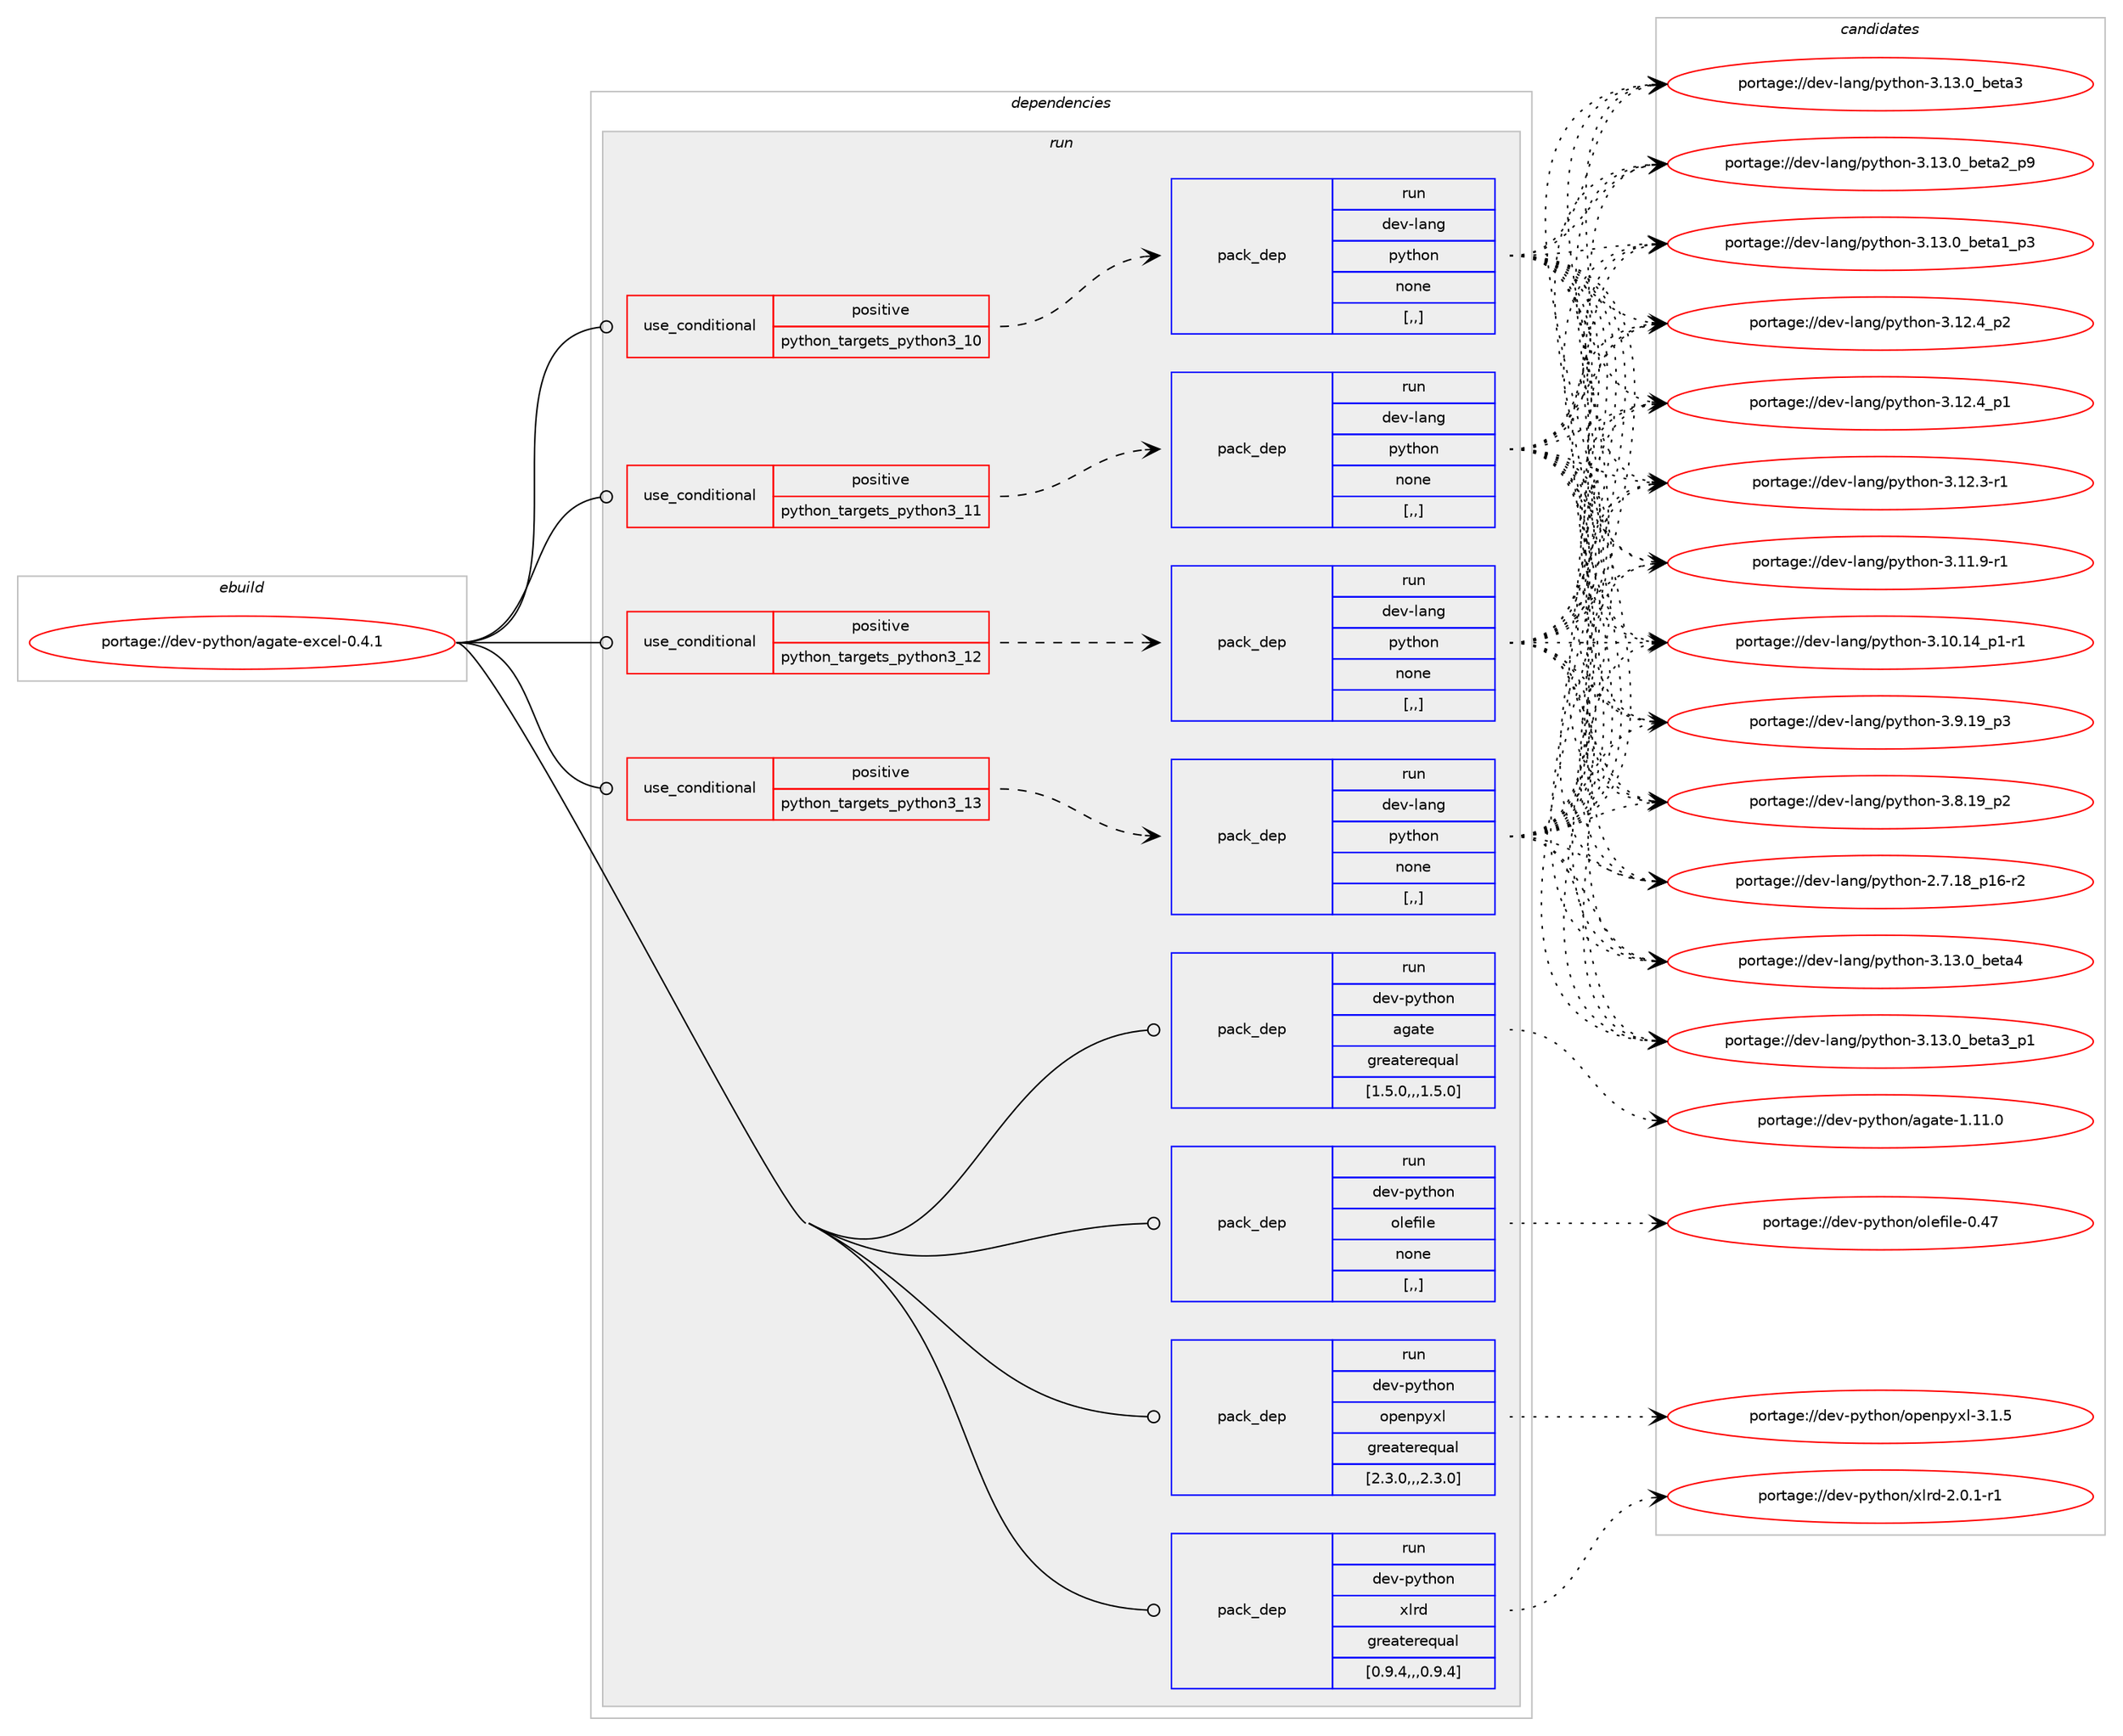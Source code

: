 digraph prolog {

# *************
# Graph options
# *************

newrank=true;
concentrate=true;
compound=true;
graph [rankdir=LR,fontname=Helvetica,fontsize=10,ranksep=1.5];#, ranksep=2.5, nodesep=0.2];
edge  [arrowhead=vee];
node  [fontname=Helvetica,fontsize=10];

# **********
# The ebuild
# **********

subgraph cluster_leftcol {
color=gray;
label=<<i>ebuild</i>>;
id [label="portage://dev-python/agate-excel-0.4.1", color=red, width=4, href="../dev-python/agate-excel-0.4.1.svg"];
}

# ****************
# The dependencies
# ****************

subgraph cluster_midcol {
color=gray;
label=<<i>dependencies</i>>;
subgraph cluster_compile {
fillcolor="#eeeeee";
style=filled;
label=<<i>compile</i>>;
}
subgraph cluster_compileandrun {
fillcolor="#eeeeee";
style=filled;
label=<<i>compile and run</i>>;
}
subgraph cluster_run {
fillcolor="#eeeeee";
style=filled;
label=<<i>run</i>>;
subgraph cond30842 {
dependency141866 [label=<<TABLE BORDER="0" CELLBORDER="1" CELLSPACING="0" CELLPADDING="4"><TR><TD ROWSPAN="3" CELLPADDING="10">use_conditional</TD></TR><TR><TD>positive</TD></TR><TR><TD>python_targets_python3_10</TD></TR></TABLE>>, shape=none, color=red];
subgraph pack109780 {
dependency141867 [label=<<TABLE BORDER="0" CELLBORDER="1" CELLSPACING="0" CELLPADDING="4" WIDTH="220"><TR><TD ROWSPAN="6" CELLPADDING="30">pack_dep</TD></TR><TR><TD WIDTH="110">run</TD></TR><TR><TD>dev-lang</TD></TR><TR><TD>python</TD></TR><TR><TD>none</TD></TR><TR><TD>[,,]</TD></TR></TABLE>>, shape=none, color=blue];
}
dependency141866:e -> dependency141867:w [weight=20,style="dashed",arrowhead="vee"];
}
id:e -> dependency141866:w [weight=20,style="solid",arrowhead="odot"];
subgraph cond30843 {
dependency141868 [label=<<TABLE BORDER="0" CELLBORDER="1" CELLSPACING="0" CELLPADDING="4"><TR><TD ROWSPAN="3" CELLPADDING="10">use_conditional</TD></TR><TR><TD>positive</TD></TR><TR><TD>python_targets_python3_11</TD></TR></TABLE>>, shape=none, color=red];
subgraph pack109781 {
dependency141869 [label=<<TABLE BORDER="0" CELLBORDER="1" CELLSPACING="0" CELLPADDING="4" WIDTH="220"><TR><TD ROWSPAN="6" CELLPADDING="30">pack_dep</TD></TR><TR><TD WIDTH="110">run</TD></TR><TR><TD>dev-lang</TD></TR><TR><TD>python</TD></TR><TR><TD>none</TD></TR><TR><TD>[,,]</TD></TR></TABLE>>, shape=none, color=blue];
}
dependency141868:e -> dependency141869:w [weight=20,style="dashed",arrowhead="vee"];
}
id:e -> dependency141868:w [weight=20,style="solid",arrowhead="odot"];
subgraph cond30844 {
dependency141870 [label=<<TABLE BORDER="0" CELLBORDER="1" CELLSPACING="0" CELLPADDING="4"><TR><TD ROWSPAN="3" CELLPADDING="10">use_conditional</TD></TR><TR><TD>positive</TD></TR><TR><TD>python_targets_python3_12</TD></TR></TABLE>>, shape=none, color=red];
subgraph pack109782 {
dependency141871 [label=<<TABLE BORDER="0" CELLBORDER="1" CELLSPACING="0" CELLPADDING="4" WIDTH="220"><TR><TD ROWSPAN="6" CELLPADDING="30">pack_dep</TD></TR><TR><TD WIDTH="110">run</TD></TR><TR><TD>dev-lang</TD></TR><TR><TD>python</TD></TR><TR><TD>none</TD></TR><TR><TD>[,,]</TD></TR></TABLE>>, shape=none, color=blue];
}
dependency141870:e -> dependency141871:w [weight=20,style="dashed",arrowhead="vee"];
}
id:e -> dependency141870:w [weight=20,style="solid",arrowhead="odot"];
subgraph cond30845 {
dependency141872 [label=<<TABLE BORDER="0" CELLBORDER="1" CELLSPACING="0" CELLPADDING="4"><TR><TD ROWSPAN="3" CELLPADDING="10">use_conditional</TD></TR><TR><TD>positive</TD></TR><TR><TD>python_targets_python3_13</TD></TR></TABLE>>, shape=none, color=red];
subgraph pack109783 {
dependency141873 [label=<<TABLE BORDER="0" CELLBORDER="1" CELLSPACING="0" CELLPADDING="4" WIDTH="220"><TR><TD ROWSPAN="6" CELLPADDING="30">pack_dep</TD></TR><TR><TD WIDTH="110">run</TD></TR><TR><TD>dev-lang</TD></TR><TR><TD>python</TD></TR><TR><TD>none</TD></TR><TR><TD>[,,]</TD></TR></TABLE>>, shape=none, color=blue];
}
dependency141872:e -> dependency141873:w [weight=20,style="dashed",arrowhead="vee"];
}
id:e -> dependency141872:w [weight=20,style="solid",arrowhead="odot"];
subgraph pack109784 {
dependency141874 [label=<<TABLE BORDER="0" CELLBORDER="1" CELLSPACING="0" CELLPADDING="4" WIDTH="220"><TR><TD ROWSPAN="6" CELLPADDING="30">pack_dep</TD></TR><TR><TD WIDTH="110">run</TD></TR><TR><TD>dev-python</TD></TR><TR><TD>agate</TD></TR><TR><TD>greaterequal</TD></TR><TR><TD>[1.5.0,,,1.5.0]</TD></TR></TABLE>>, shape=none, color=blue];
}
id:e -> dependency141874:w [weight=20,style="solid",arrowhead="odot"];
subgraph pack109785 {
dependency141875 [label=<<TABLE BORDER="0" CELLBORDER="1" CELLSPACING="0" CELLPADDING="4" WIDTH="220"><TR><TD ROWSPAN="6" CELLPADDING="30">pack_dep</TD></TR><TR><TD WIDTH="110">run</TD></TR><TR><TD>dev-python</TD></TR><TR><TD>olefile</TD></TR><TR><TD>none</TD></TR><TR><TD>[,,]</TD></TR></TABLE>>, shape=none, color=blue];
}
id:e -> dependency141875:w [weight=20,style="solid",arrowhead="odot"];
subgraph pack109786 {
dependency141876 [label=<<TABLE BORDER="0" CELLBORDER="1" CELLSPACING="0" CELLPADDING="4" WIDTH="220"><TR><TD ROWSPAN="6" CELLPADDING="30">pack_dep</TD></TR><TR><TD WIDTH="110">run</TD></TR><TR><TD>dev-python</TD></TR><TR><TD>openpyxl</TD></TR><TR><TD>greaterequal</TD></TR><TR><TD>[2.3.0,,,2.3.0]</TD></TR></TABLE>>, shape=none, color=blue];
}
id:e -> dependency141876:w [weight=20,style="solid",arrowhead="odot"];
subgraph pack109787 {
dependency141877 [label=<<TABLE BORDER="0" CELLBORDER="1" CELLSPACING="0" CELLPADDING="4" WIDTH="220"><TR><TD ROWSPAN="6" CELLPADDING="30">pack_dep</TD></TR><TR><TD WIDTH="110">run</TD></TR><TR><TD>dev-python</TD></TR><TR><TD>xlrd</TD></TR><TR><TD>greaterequal</TD></TR><TR><TD>[0.9.4,,,0.9.4]</TD></TR></TABLE>>, shape=none, color=blue];
}
id:e -> dependency141877:w [weight=20,style="solid",arrowhead="odot"];
}
}

# **************
# The candidates
# **************

subgraph cluster_choices {
rank=same;
color=gray;
label=<<i>candidates</i>>;

subgraph choice109780 {
color=black;
nodesep=1;
choice1001011184510897110103471121211161041111104551464951464895981011169752 [label="portage://dev-lang/python-3.13.0_beta4", color=red, width=4,href="../dev-lang/python-3.13.0_beta4.svg"];
choice10010111845108971101034711212111610411111045514649514648959810111697519511249 [label="portage://dev-lang/python-3.13.0_beta3_p1", color=red, width=4,href="../dev-lang/python-3.13.0_beta3_p1.svg"];
choice1001011184510897110103471121211161041111104551464951464895981011169751 [label="portage://dev-lang/python-3.13.0_beta3", color=red, width=4,href="../dev-lang/python-3.13.0_beta3.svg"];
choice10010111845108971101034711212111610411111045514649514648959810111697509511257 [label="portage://dev-lang/python-3.13.0_beta2_p9", color=red, width=4,href="../dev-lang/python-3.13.0_beta2_p9.svg"];
choice10010111845108971101034711212111610411111045514649514648959810111697499511251 [label="portage://dev-lang/python-3.13.0_beta1_p3", color=red, width=4,href="../dev-lang/python-3.13.0_beta1_p3.svg"];
choice100101118451089711010347112121116104111110455146495046529511250 [label="portage://dev-lang/python-3.12.4_p2", color=red, width=4,href="../dev-lang/python-3.12.4_p2.svg"];
choice100101118451089711010347112121116104111110455146495046529511249 [label="portage://dev-lang/python-3.12.4_p1", color=red, width=4,href="../dev-lang/python-3.12.4_p1.svg"];
choice100101118451089711010347112121116104111110455146495046514511449 [label="portage://dev-lang/python-3.12.3-r1", color=red, width=4,href="../dev-lang/python-3.12.3-r1.svg"];
choice100101118451089711010347112121116104111110455146494946574511449 [label="portage://dev-lang/python-3.11.9-r1", color=red, width=4,href="../dev-lang/python-3.11.9-r1.svg"];
choice100101118451089711010347112121116104111110455146494846495295112494511449 [label="portage://dev-lang/python-3.10.14_p1-r1", color=red, width=4,href="../dev-lang/python-3.10.14_p1-r1.svg"];
choice100101118451089711010347112121116104111110455146574649579511251 [label="portage://dev-lang/python-3.9.19_p3", color=red, width=4,href="../dev-lang/python-3.9.19_p3.svg"];
choice100101118451089711010347112121116104111110455146564649579511250 [label="portage://dev-lang/python-3.8.19_p2", color=red, width=4,href="../dev-lang/python-3.8.19_p2.svg"];
choice100101118451089711010347112121116104111110455046554649569511249544511450 [label="portage://dev-lang/python-2.7.18_p16-r2", color=red, width=4,href="../dev-lang/python-2.7.18_p16-r2.svg"];
dependency141867:e -> choice1001011184510897110103471121211161041111104551464951464895981011169752:w [style=dotted,weight="100"];
dependency141867:e -> choice10010111845108971101034711212111610411111045514649514648959810111697519511249:w [style=dotted,weight="100"];
dependency141867:e -> choice1001011184510897110103471121211161041111104551464951464895981011169751:w [style=dotted,weight="100"];
dependency141867:e -> choice10010111845108971101034711212111610411111045514649514648959810111697509511257:w [style=dotted,weight="100"];
dependency141867:e -> choice10010111845108971101034711212111610411111045514649514648959810111697499511251:w [style=dotted,weight="100"];
dependency141867:e -> choice100101118451089711010347112121116104111110455146495046529511250:w [style=dotted,weight="100"];
dependency141867:e -> choice100101118451089711010347112121116104111110455146495046529511249:w [style=dotted,weight="100"];
dependency141867:e -> choice100101118451089711010347112121116104111110455146495046514511449:w [style=dotted,weight="100"];
dependency141867:e -> choice100101118451089711010347112121116104111110455146494946574511449:w [style=dotted,weight="100"];
dependency141867:e -> choice100101118451089711010347112121116104111110455146494846495295112494511449:w [style=dotted,weight="100"];
dependency141867:e -> choice100101118451089711010347112121116104111110455146574649579511251:w [style=dotted,weight="100"];
dependency141867:e -> choice100101118451089711010347112121116104111110455146564649579511250:w [style=dotted,weight="100"];
dependency141867:e -> choice100101118451089711010347112121116104111110455046554649569511249544511450:w [style=dotted,weight="100"];
}
subgraph choice109781 {
color=black;
nodesep=1;
choice1001011184510897110103471121211161041111104551464951464895981011169752 [label="portage://dev-lang/python-3.13.0_beta4", color=red, width=4,href="../dev-lang/python-3.13.0_beta4.svg"];
choice10010111845108971101034711212111610411111045514649514648959810111697519511249 [label="portage://dev-lang/python-3.13.0_beta3_p1", color=red, width=4,href="../dev-lang/python-3.13.0_beta3_p1.svg"];
choice1001011184510897110103471121211161041111104551464951464895981011169751 [label="portage://dev-lang/python-3.13.0_beta3", color=red, width=4,href="../dev-lang/python-3.13.0_beta3.svg"];
choice10010111845108971101034711212111610411111045514649514648959810111697509511257 [label="portage://dev-lang/python-3.13.0_beta2_p9", color=red, width=4,href="../dev-lang/python-3.13.0_beta2_p9.svg"];
choice10010111845108971101034711212111610411111045514649514648959810111697499511251 [label="portage://dev-lang/python-3.13.0_beta1_p3", color=red, width=4,href="../dev-lang/python-3.13.0_beta1_p3.svg"];
choice100101118451089711010347112121116104111110455146495046529511250 [label="portage://dev-lang/python-3.12.4_p2", color=red, width=4,href="../dev-lang/python-3.12.4_p2.svg"];
choice100101118451089711010347112121116104111110455146495046529511249 [label="portage://dev-lang/python-3.12.4_p1", color=red, width=4,href="../dev-lang/python-3.12.4_p1.svg"];
choice100101118451089711010347112121116104111110455146495046514511449 [label="portage://dev-lang/python-3.12.3-r1", color=red, width=4,href="../dev-lang/python-3.12.3-r1.svg"];
choice100101118451089711010347112121116104111110455146494946574511449 [label="portage://dev-lang/python-3.11.9-r1", color=red, width=4,href="../dev-lang/python-3.11.9-r1.svg"];
choice100101118451089711010347112121116104111110455146494846495295112494511449 [label="portage://dev-lang/python-3.10.14_p1-r1", color=red, width=4,href="../dev-lang/python-3.10.14_p1-r1.svg"];
choice100101118451089711010347112121116104111110455146574649579511251 [label="portage://dev-lang/python-3.9.19_p3", color=red, width=4,href="../dev-lang/python-3.9.19_p3.svg"];
choice100101118451089711010347112121116104111110455146564649579511250 [label="portage://dev-lang/python-3.8.19_p2", color=red, width=4,href="../dev-lang/python-3.8.19_p2.svg"];
choice100101118451089711010347112121116104111110455046554649569511249544511450 [label="portage://dev-lang/python-2.7.18_p16-r2", color=red, width=4,href="../dev-lang/python-2.7.18_p16-r2.svg"];
dependency141869:e -> choice1001011184510897110103471121211161041111104551464951464895981011169752:w [style=dotted,weight="100"];
dependency141869:e -> choice10010111845108971101034711212111610411111045514649514648959810111697519511249:w [style=dotted,weight="100"];
dependency141869:e -> choice1001011184510897110103471121211161041111104551464951464895981011169751:w [style=dotted,weight="100"];
dependency141869:e -> choice10010111845108971101034711212111610411111045514649514648959810111697509511257:w [style=dotted,weight="100"];
dependency141869:e -> choice10010111845108971101034711212111610411111045514649514648959810111697499511251:w [style=dotted,weight="100"];
dependency141869:e -> choice100101118451089711010347112121116104111110455146495046529511250:w [style=dotted,weight="100"];
dependency141869:e -> choice100101118451089711010347112121116104111110455146495046529511249:w [style=dotted,weight="100"];
dependency141869:e -> choice100101118451089711010347112121116104111110455146495046514511449:w [style=dotted,weight="100"];
dependency141869:e -> choice100101118451089711010347112121116104111110455146494946574511449:w [style=dotted,weight="100"];
dependency141869:e -> choice100101118451089711010347112121116104111110455146494846495295112494511449:w [style=dotted,weight="100"];
dependency141869:e -> choice100101118451089711010347112121116104111110455146574649579511251:w [style=dotted,weight="100"];
dependency141869:e -> choice100101118451089711010347112121116104111110455146564649579511250:w [style=dotted,weight="100"];
dependency141869:e -> choice100101118451089711010347112121116104111110455046554649569511249544511450:w [style=dotted,weight="100"];
}
subgraph choice109782 {
color=black;
nodesep=1;
choice1001011184510897110103471121211161041111104551464951464895981011169752 [label="portage://dev-lang/python-3.13.0_beta4", color=red, width=4,href="../dev-lang/python-3.13.0_beta4.svg"];
choice10010111845108971101034711212111610411111045514649514648959810111697519511249 [label="portage://dev-lang/python-3.13.0_beta3_p1", color=red, width=4,href="../dev-lang/python-3.13.0_beta3_p1.svg"];
choice1001011184510897110103471121211161041111104551464951464895981011169751 [label="portage://dev-lang/python-3.13.0_beta3", color=red, width=4,href="../dev-lang/python-3.13.0_beta3.svg"];
choice10010111845108971101034711212111610411111045514649514648959810111697509511257 [label="portage://dev-lang/python-3.13.0_beta2_p9", color=red, width=4,href="../dev-lang/python-3.13.0_beta2_p9.svg"];
choice10010111845108971101034711212111610411111045514649514648959810111697499511251 [label="portage://dev-lang/python-3.13.0_beta1_p3", color=red, width=4,href="../dev-lang/python-3.13.0_beta1_p3.svg"];
choice100101118451089711010347112121116104111110455146495046529511250 [label="portage://dev-lang/python-3.12.4_p2", color=red, width=4,href="../dev-lang/python-3.12.4_p2.svg"];
choice100101118451089711010347112121116104111110455146495046529511249 [label="portage://dev-lang/python-3.12.4_p1", color=red, width=4,href="../dev-lang/python-3.12.4_p1.svg"];
choice100101118451089711010347112121116104111110455146495046514511449 [label="portage://dev-lang/python-3.12.3-r1", color=red, width=4,href="../dev-lang/python-3.12.3-r1.svg"];
choice100101118451089711010347112121116104111110455146494946574511449 [label="portage://dev-lang/python-3.11.9-r1", color=red, width=4,href="../dev-lang/python-3.11.9-r1.svg"];
choice100101118451089711010347112121116104111110455146494846495295112494511449 [label="portage://dev-lang/python-3.10.14_p1-r1", color=red, width=4,href="../dev-lang/python-3.10.14_p1-r1.svg"];
choice100101118451089711010347112121116104111110455146574649579511251 [label="portage://dev-lang/python-3.9.19_p3", color=red, width=4,href="../dev-lang/python-3.9.19_p3.svg"];
choice100101118451089711010347112121116104111110455146564649579511250 [label="portage://dev-lang/python-3.8.19_p2", color=red, width=4,href="../dev-lang/python-3.8.19_p2.svg"];
choice100101118451089711010347112121116104111110455046554649569511249544511450 [label="portage://dev-lang/python-2.7.18_p16-r2", color=red, width=4,href="../dev-lang/python-2.7.18_p16-r2.svg"];
dependency141871:e -> choice1001011184510897110103471121211161041111104551464951464895981011169752:w [style=dotted,weight="100"];
dependency141871:e -> choice10010111845108971101034711212111610411111045514649514648959810111697519511249:w [style=dotted,weight="100"];
dependency141871:e -> choice1001011184510897110103471121211161041111104551464951464895981011169751:w [style=dotted,weight="100"];
dependency141871:e -> choice10010111845108971101034711212111610411111045514649514648959810111697509511257:w [style=dotted,weight="100"];
dependency141871:e -> choice10010111845108971101034711212111610411111045514649514648959810111697499511251:w [style=dotted,weight="100"];
dependency141871:e -> choice100101118451089711010347112121116104111110455146495046529511250:w [style=dotted,weight="100"];
dependency141871:e -> choice100101118451089711010347112121116104111110455146495046529511249:w [style=dotted,weight="100"];
dependency141871:e -> choice100101118451089711010347112121116104111110455146495046514511449:w [style=dotted,weight="100"];
dependency141871:e -> choice100101118451089711010347112121116104111110455146494946574511449:w [style=dotted,weight="100"];
dependency141871:e -> choice100101118451089711010347112121116104111110455146494846495295112494511449:w [style=dotted,weight="100"];
dependency141871:e -> choice100101118451089711010347112121116104111110455146574649579511251:w [style=dotted,weight="100"];
dependency141871:e -> choice100101118451089711010347112121116104111110455146564649579511250:w [style=dotted,weight="100"];
dependency141871:e -> choice100101118451089711010347112121116104111110455046554649569511249544511450:w [style=dotted,weight="100"];
}
subgraph choice109783 {
color=black;
nodesep=1;
choice1001011184510897110103471121211161041111104551464951464895981011169752 [label="portage://dev-lang/python-3.13.0_beta4", color=red, width=4,href="../dev-lang/python-3.13.0_beta4.svg"];
choice10010111845108971101034711212111610411111045514649514648959810111697519511249 [label="portage://dev-lang/python-3.13.0_beta3_p1", color=red, width=4,href="../dev-lang/python-3.13.0_beta3_p1.svg"];
choice1001011184510897110103471121211161041111104551464951464895981011169751 [label="portage://dev-lang/python-3.13.0_beta3", color=red, width=4,href="../dev-lang/python-3.13.0_beta3.svg"];
choice10010111845108971101034711212111610411111045514649514648959810111697509511257 [label="portage://dev-lang/python-3.13.0_beta2_p9", color=red, width=4,href="../dev-lang/python-3.13.0_beta2_p9.svg"];
choice10010111845108971101034711212111610411111045514649514648959810111697499511251 [label="portage://dev-lang/python-3.13.0_beta1_p3", color=red, width=4,href="../dev-lang/python-3.13.0_beta1_p3.svg"];
choice100101118451089711010347112121116104111110455146495046529511250 [label="portage://dev-lang/python-3.12.4_p2", color=red, width=4,href="../dev-lang/python-3.12.4_p2.svg"];
choice100101118451089711010347112121116104111110455146495046529511249 [label="portage://dev-lang/python-3.12.4_p1", color=red, width=4,href="../dev-lang/python-3.12.4_p1.svg"];
choice100101118451089711010347112121116104111110455146495046514511449 [label="portage://dev-lang/python-3.12.3-r1", color=red, width=4,href="../dev-lang/python-3.12.3-r1.svg"];
choice100101118451089711010347112121116104111110455146494946574511449 [label="portage://dev-lang/python-3.11.9-r1", color=red, width=4,href="../dev-lang/python-3.11.9-r1.svg"];
choice100101118451089711010347112121116104111110455146494846495295112494511449 [label="portage://dev-lang/python-3.10.14_p1-r1", color=red, width=4,href="../dev-lang/python-3.10.14_p1-r1.svg"];
choice100101118451089711010347112121116104111110455146574649579511251 [label="portage://dev-lang/python-3.9.19_p3", color=red, width=4,href="../dev-lang/python-3.9.19_p3.svg"];
choice100101118451089711010347112121116104111110455146564649579511250 [label="portage://dev-lang/python-3.8.19_p2", color=red, width=4,href="../dev-lang/python-3.8.19_p2.svg"];
choice100101118451089711010347112121116104111110455046554649569511249544511450 [label="portage://dev-lang/python-2.7.18_p16-r2", color=red, width=4,href="../dev-lang/python-2.7.18_p16-r2.svg"];
dependency141873:e -> choice1001011184510897110103471121211161041111104551464951464895981011169752:w [style=dotted,weight="100"];
dependency141873:e -> choice10010111845108971101034711212111610411111045514649514648959810111697519511249:w [style=dotted,weight="100"];
dependency141873:e -> choice1001011184510897110103471121211161041111104551464951464895981011169751:w [style=dotted,weight="100"];
dependency141873:e -> choice10010111845108971101034711212111610411111045514649514648959810111697509511257:w [style=dotted,weight="100"];
dependency141873:e -> choice10010111845108971101034711212111610411111045514649514648959810111697499511251:w [style=dotted,weight="100"];
dependency141873:e -> choice100101118451089711010347112121116104111110455146495046529511250:w [style=dotted,weight="100"];
dependency141873:e -> choice100101118451089711010347112121116104111110455146495046529511249:w [style=dotted,weight="100"];
dependency141873:e -> choice100101118451089711010347112121116104111110455146495046514511449:w [style=dotted,weight="100"];
dependency141873:e -> choice100101118451089711010347112121116104111110455146494946574511449:w [style=dotted,weight="100"];
dependency141873:e -> choice100101118451089711010347112121116104111110455146494846495295112494511449:w [style=dotted,weight="100"];
dependency141873:e -> choice100101118451089711010347112121116104111110455146574649579511251:w [style=dotted,weight="100"];
dependency141873:e -> choice100101118451089711010347112121116104111110455146564649579511250:w [style=dotted,weight="100"];
dependency141873:e -> choice100101118451089711010347112121116104111110455046554649569511249544511450:w [style=dotted,weight="100"];
}
subgraph choice109784 {
color=black;
nodesep=1;
choice1001011184511212111610411111047971039711610145494649494648 [label="portage://dev-python/agate-1.11.0", color=red, width=4,href="../dev-python/agate-1.11.0.svg"];
dependency141874:e -> choice1001011184511212111610411111047971039711610145494649494648:w [style=dotted,weight="100"];
}
subgraph choice109785 {
color=black;
nodesep=1;
choice10010111845112121116104111110471111081011021051081014548465255 [label="portage://dev-python/olefile-0.47", color=red, width=4,href="../dev-python/olefile-0.47.svg"];
dependency141875:e -> choice10010111845112121116104111110471111081011021051081014548465255:w [style=dotted,weight="100"];
}
subgraph choice109786 {
color=black;
nodesep=1;
choice1001011184511212111610411111047111112101110112121120108455146494653 [label="portage://dev-python/openpyxl-3.1.5", color=red, width=4,href="../dev-python/openpyxl-3.1.5.svg"];
dependency141876:e -> choice1001011184511212111610411111047111112101110112121120108455146494653:w [style=dotted,weight="100"];
}
subgraph choice109787 {
color=black;
nodesep=1;
choice10010111845112121116104111110471201081141004550464846494511449 [label="portage://dev-python/xlrd-2.0.1-r1", color=red, width=4,href="../dev-python/xlrd-2.0.1-r1.svg"];
dependency141877:e -> choice10010111845112121116104111110471201081141004550464846494511449:w [style=dotted,weight="100"];
}
}

}
